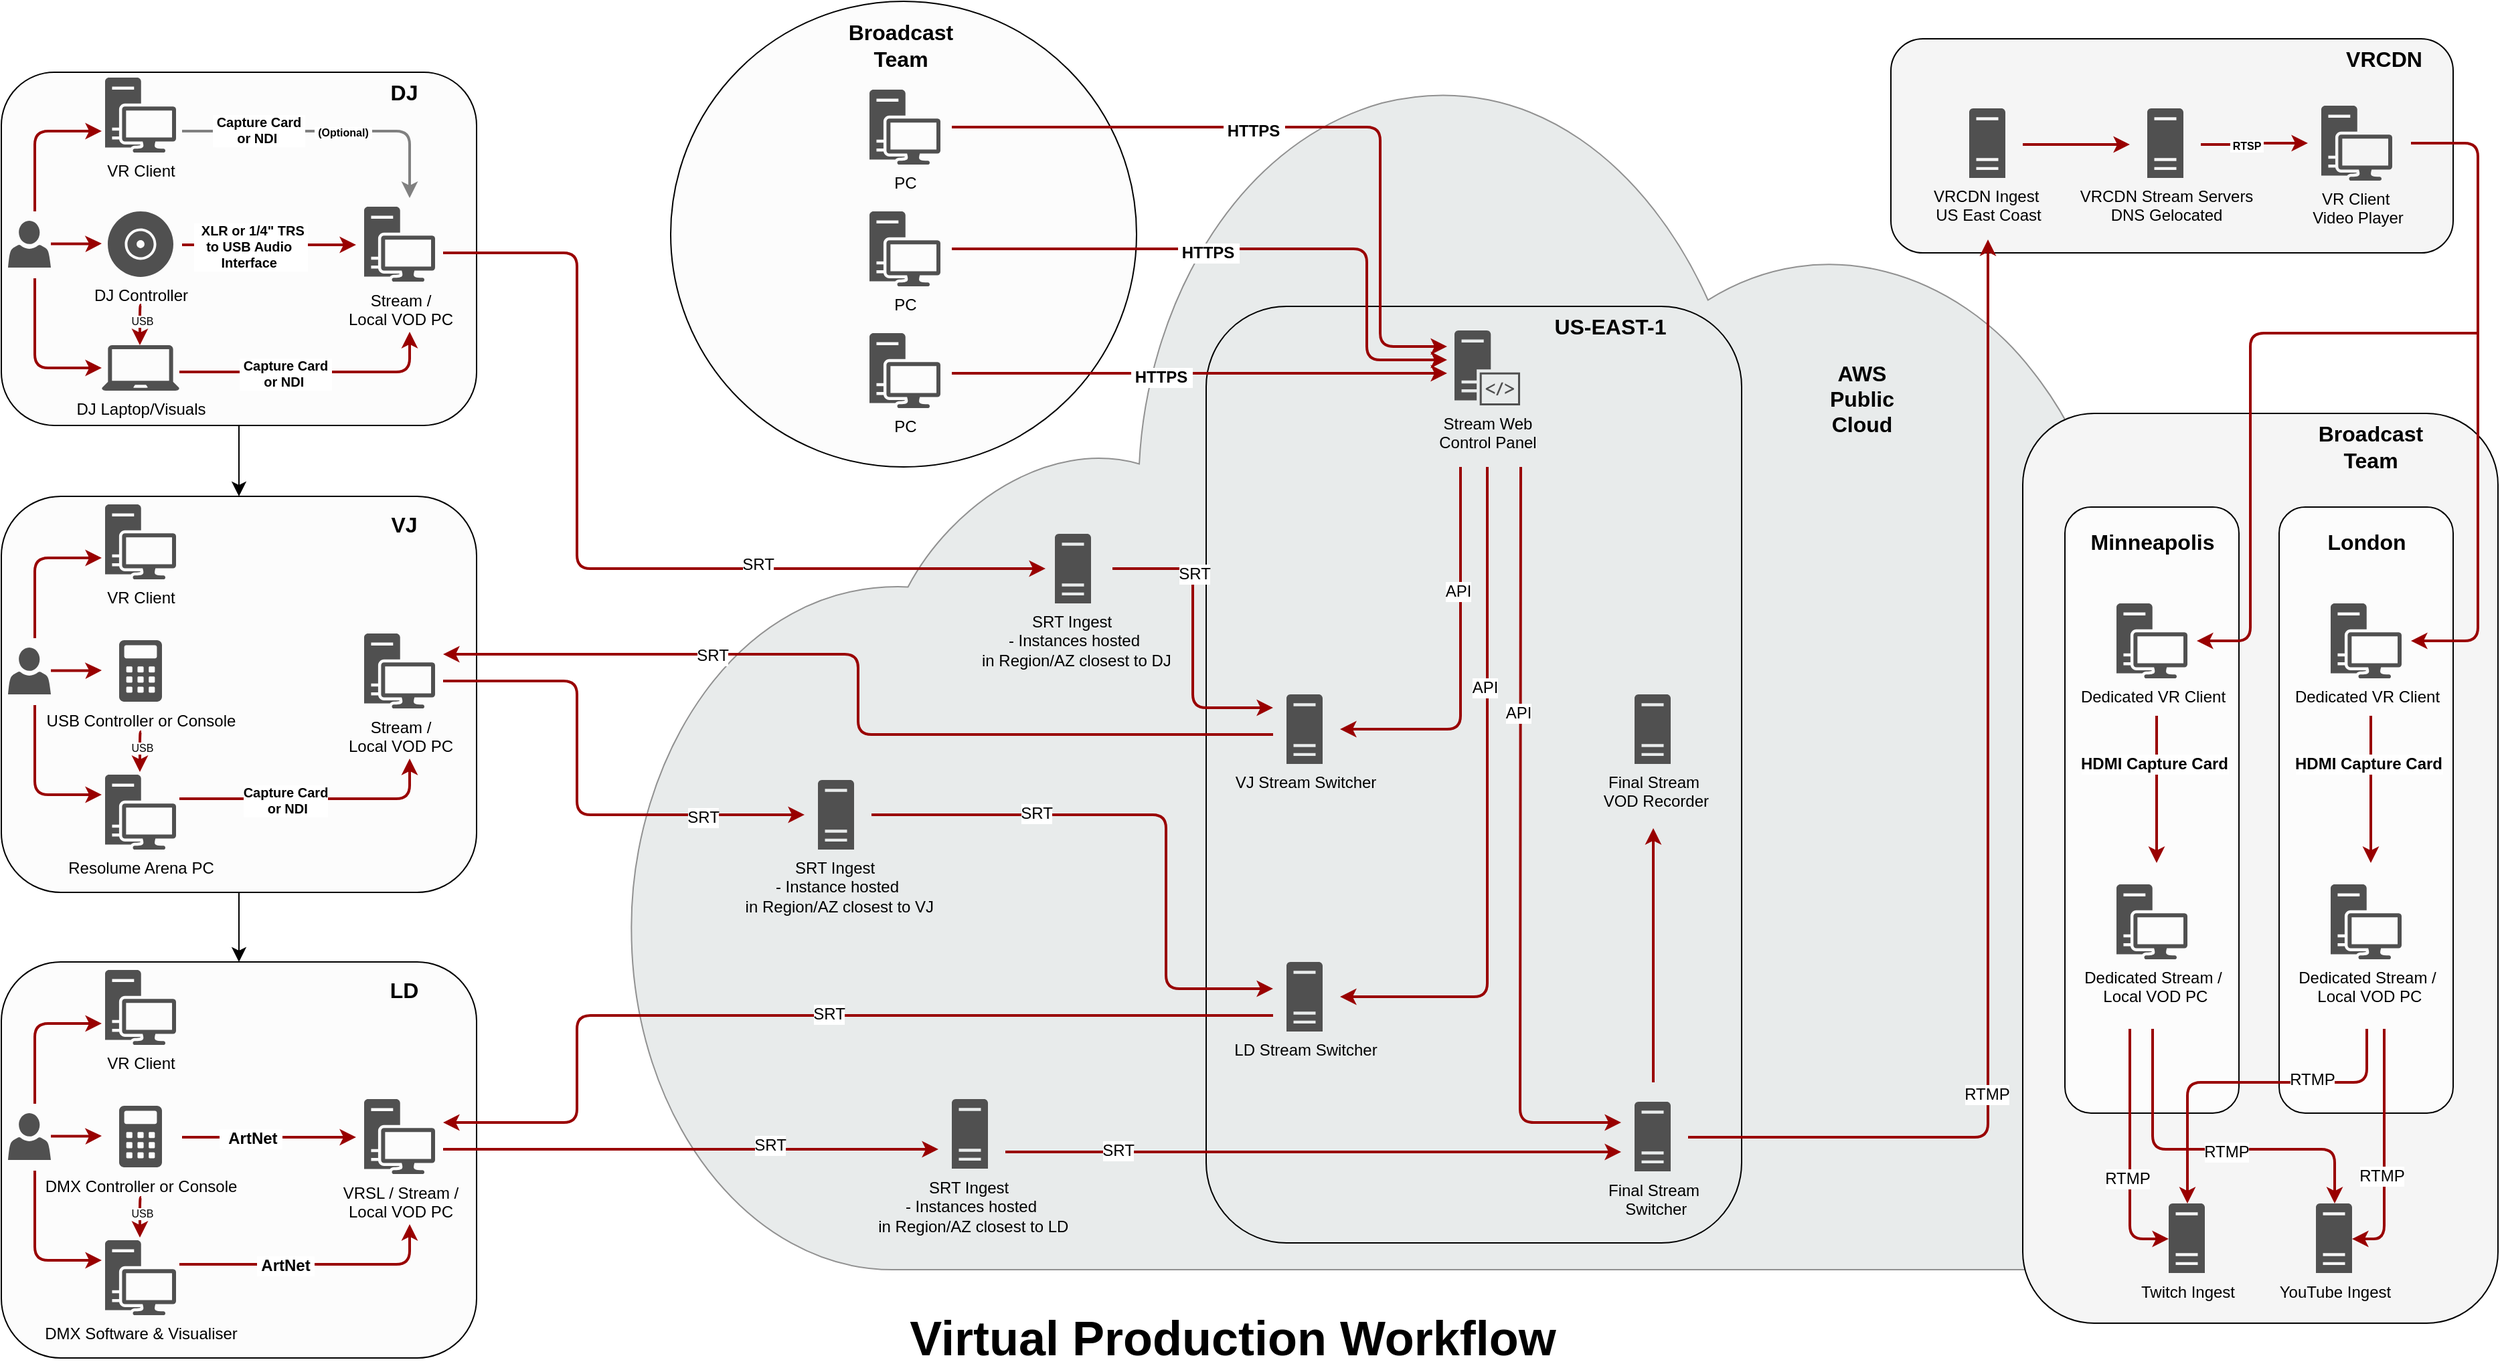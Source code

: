 <mxfile version="24.7.6">
  <diagram name="Page-1" id="c7558073-3199-34d8-9f00-42111426c3f3">
    <mxGraphModel dx="2074" dy="1204" grid="0" gridSize="10" guides="1" tooltips="1" connect="1" arrows="1" fold="1" page="1" pageScale="1" pageWidth="1920" pageHeight="1080" background="none" math="0" shadow="0">
      <root>
        <mxCell id="0" />
        <mxCell id="1" parent="0" />
        <mxCell id="5zzfdvalp0ISnl_wuwMz-211" value="" style="sketch=0;pointerEvents=1;shadow=0;dashed=0;html=1;strokeColor=#919191;fillColor=#E8EBEB;labelPosition=center;verticalLabelPosition=bottom;outlineConnect=0;verticalAlign=top;align=center;shape=mxgraph.office.clouds.private_cloud;fillStyle=solid;" vertex="1" parent="1">
          <mxGeometry x="510" y="70" width="1220" height="900" as="geometry" />
        </mxCell>
        <mxCell id="5zzfdvalp0ISnl_wuwMz-296" value="" style="rounded=1;whiteSpace=wrap;html=1;fillColor=#E8EBEB;fillStyle=solid;" vertex="1" parent="1">
          <mxGeometry x="940" y="250" width="400" height="700" as="geometry" />
        </mxCell>
        <mxCell id="5zzfdvalp0ISnl_wuwMz-261" value="" style="rounded=1;whiteSpace=wrap;html=1;fillStyle=solid;fillColor=#F5F5F5;" vertex="1" parent="1">
          <mxGeometry x="1550" y="330" width="355" height="680" as="geometry" />
        </mxCell>
        <mxCell id="5zzfdvalp0ISnl_wuwMz-281" value="" style="rounded=1;whiteSpace=wrap;html=1;fillStyle=solid;fillColor=#FCFCFC;" vertex="1" parent="1">
          <mxGeometry x="1741.5" y="400" width="130" height="453" as="geometry" />
        </mxCell>
        <mxCell id="5zzfdvalp0ISnl_wuwMz-280" value="" style="rounded=1;whiteSpace=wrap;html=1;fillStyle=solid;fillColor=#FCFCFC;" vertex="1" parent="1">
          <mxGeometry x="1581.5" y="400" width="130" height="453" as="geometry" />
        </mxCell>
        <mxCell id="5zzfdvalp0ISnl_wuwMz-253" value="" style="rounded=1;whiteSpace=wrap;html=1;fillStyle=solid;fillColor=#F5F5F5;" vertex="1" parent="1">
          <mxGeometry x="1451.5" y="50" width="420" height="160" as="geometry" />
        </mxCell>
        <mxCell id="5zzfdvalp0ISnl_wuwMz-143" value="" style="ellipse;whiteSpace=wrap;html=1;aspect=fixed;fillStyle=solid;fillColor=#FCFCFC;" vertex="1" parent="1">
          <mxGeometry x="540" y="22" width="348" height="348" as="geometry" />
        </mxCell>
        <mxCell id="5zzfdvalp0ISnl_wuwMz-251" value="" style="edgeStyle=none;curved=1;rounded=0;orthogonalLoop=1;jettySize=auto;html=1;fontSize=12;startSize=8;endSize=8;" edge="1" parent="1" source="5zzfdvalp0ISnl_wuwMz-177" target="5zzfdvalp0ISnl_wuwMz-195">
          <mxGeometry relative="1" as="geometry" />
        </mxCell>
        <mxCell id="5zzfdvalp0ISnl_wuwMz-177" value="" style="rounded=1;whiteSpace=wrap;html=1;fillColor=#FCFCFC;fillStyle=auto;" vertex="1" parent="1">
          <mxGeometry x="40" y="392" width="355" height="296" as="geometry" />
        </mxCell>
        <mxCell id="5zzfdvalp0ISnl_wuwMz-250" value="" style="edgeStyle=none;curved=1;rounded=0;orthogonalLoop=1;jettySize=auto;html=1;fontSize=12;startSize=8;endSize=8;" edge="1" parent="1" source="5zzfdvalp0ISnl_wuwMz-176" target="5zzfdvalp0ISnl_wuwMz-177">
          <mxGeometry relative="1" as="geometry" />
        </mxCell>
        <mxCell id="5zzfdvalp0ISnl_wuwMz-176" value="" style="rounded=1;whiteSpace=wrap;html=1;fillStyle=solid;fillColor=#FCFCFC;" vertex="1" parent="1">
          <mxGeometry x="40" y="75" width="355" height="264" as="geometry" />
        </mxCell>
        <mxCell id="65" value="" style="edgeStyle=elbowEdgeStyle;elbow=horizontal;strokeColor=#808080;strokeWidth=2" parent="1" edge="1">
          <mxGeometry width="100" height="100" relative="1" as="geometry">
            <mxPoint x="175" y="119" as="sourcePoint" />
            <mxPoint x="345" y="169" as="targetPoint" />
            <Array as="points">
              <mxPoint x="345" y="119" />
            </Array>
          </mxGeometry>
        </mxCell>
        <mxCell id="5zzfdvalp0ISnl_wuwMz-123" value="&lt;div&gt;&lt;b&gt;&amp;nbsp;Capture Card&amp;nbsp;&lt;/b&gt;&lt;/div&gt;&lt;div&gt;&lt;b&gt;or NDI&amp;nbsp; &lt;/b&gt;&lt;/div&gt;" style="edgeLabel;html=1;align=center;verticalAlign=middle;resizable=0;points=[];fontSize=10;" vertex="1" connectable="0" parent="65">
          <mxGeometry x="-0.487" y="1" relative="1" as="geometry">
            <mxPoint as="offset" />
          </mxGeometry>
        </mxCell>
        <mxCell id="5zzfdvalp0ISnl_wuwMz-138" value="&amp;nbsp;(Optional)&amp;nbsp; " style="edgeLabel;html=1;align=center;verticalAlign=middle;resizable=0;points=[];fontSize=8;fontStyle=1" vertex="1" connectable="0" parent="65">
          <mxGeometry x="0.09" y="-1" relative="1" as="geometry">
            <mxPoint as="offset" />
          </mxGeometry>
        </mxCell>
        <mxCell id="5zzfdvalp0ISnl_wuwMz-101" value="VR Client" style="sketch=0;pointerEvents=1;shadow=0;dashed=0;html=1;strokeColor=none;fillColor=#505050;labelPosition=center;verticalLabelPosition=bottom;verticalAlign=top;outlineConnect=0;align=center;shape=mxgraph.office.devices.workstation;" vertex="1" parent="1">
          <mxGeometry x="117.5" y="79" width="53" height="56" as="geometry" />
        </mxCell>
        <mxCell id="5zzfdvalp0ISnl_wuwMz-102" value="" style="sketch=0;pointerEvents=1;shadow=0;dashed=0;html=1;strokeColor=none;fillColor=#505050;labelPosition=center;verticalLabelPosition=bottom;verticalAlign=top;outlineConnect=0;align=center;shape=mxgraph.office.users.user;" vertex="1" parent="1">
          <mxGeometry x="45" y="186" width="32" height="35" as="geometry" />
        </mxCell>
        <mxCell id="5zzfdvalp0ISnl_wuwMz-110" value="&lt;div&gt;DJ Laptop/Visuals&lt;/div&gt;" style="sketch=0;pointerEvents=1;shadow=0;dashed=0;html=1;strokeColor=none;fillColor=#505050;labelPosition=center;verticalLabelPosition=bottom;verticalAlign=top;outlineConnect=0;align=center;shape=mxgraph.office.devices.laptop;" vertex="1" parent="1">
          <mxGeometry x="115" y="279" width="58" height="34" as="geometry" />
        </mxCell>
        <mxCell id="5zzfdvalp0ISnl_wuwMz-121" value="" style="edgeStyle=elbowEdgeStyle;elbow=horizontal;strokeColor=#990000;strokeWidth=2" edge="1" parent="1">
          <mxGeometry width="100" height="100" relative="1" as="geometry">
            <mxPoint x="173" y="299" as="sourcePoint" />
            <mxPoint x="345" y="269" as="targetPoint" />
            <Array as="points">
              <mxPoint x="345" y="289" />
            </Array>
          </mxGeometry>
        </mxCell>
        <mxCell id="5zzfdvalp0ISnl_wuwMz-122" value="&lt;div&gt;&lt;b&gt;&amp;nbsp;Capture Card&amp;nbsp;&lt;/b&gt;&lt;/div&gt;&lt;div&gt;&lt;b&gt;or NDI&amp;nbsp; &lt;/b&gt;&lt;/div&gt;" style="edgeLabel;html=1;align=center;verticalAlign=middle;resizable=0;points=[];fontSize=10;" vertex="1" connectable="0" parent="5zzfdvalp0ISnl_wuwMz-121">
          <mxGeometry x="-0.218" y="-1" relative="1" as="geometry">
            <mxPoint as="offset" />
          </mxGeometry>
        </mxCell>
        <mxCell id="5zzfdvalp0ISnl_wuwMz-124" value="" style="edgeStyle=elbowEdgeStyle;elbow=horizontal;strokeColor=#990000;strokeWidth=2" edge="1" parent="1">
          <mxGeometry width="100" height="100" relative="1" as="geometry">
            <mxPoint x="175" y="204" as="sourcePoint" />
            <mxPoint x="305" y="204" as="targetPoint" />
            <Array as="points">
              <mxPoint x="255" y="309" />
            </Array>
          </mxGeometry>
        </mxCell>
        <mxCell id="5zzfdvalp0ISnl_wuwMz-125" value="&lt;div&gt;&lt;b&gt;&amp;nbsp; XLR or 1/4&quot; TRS&amp;nbsp;&lt;/b&gt;&lt;/div&gt;&lt;div&gt;&lt;b&gt;to USB Audio&amp;nbsp;&lt;/b&gt;&lt;/div&gt;&lt;div&gt;&lt;b&gt;Interface&amp;nbsp; &lt;br&gt;&lt;/b&gt;&lt;/div&gt;" style="edgeLabel;html=1;align=center;verticalAlign=middle;resizable=0;points=[];fontSize=10;" vertex="1" connectable="0" parent="5zzfdvalp0ISnl_wuwMz-124">
          <mxGeometry x="-0.218" y="-1" relative="1" as="geometry">
            <mxPoint as="offset" />
          </mxGeometry>
        </mxCell>
        <mxCell id="5zzfdvalp0ISnl_wuwMz-126" value="" style="edgeStyle=elbowEdgeStyle;elbow=horizontal;strokeColor=#990000;strokeWidth=2" edge="1" parent="1">
          <mxGeometry width="100" height="100" relative="1" as="geometry">
            <mxPoint x="65" y="179" as="sourcePoint" />
            <mxPoint x="115" y="119" as="targetPoint" />
            <Array as="points">
              <mxPoint x="65" y="119" />
            </Array>
          </mxGeometry>
        </mxCell>
        <mxCell id="5zzfdvalp0ISnl_wuwMz-128" value="" style="edgeStyle=elbowEdgeStyle;elbow=horizontal;strokeColor=#990000;strokeWidth=2" edge="1" parent="1" target="5zzfdvalp0ISnl_wuwMz-110">
          <mxGeometry width="100" height="100" relative="1" as="geometry">
            <mxPoint x="65" y="229" as="sourcePoint" />
            <mxPoint x="130" y="291.5" as="targetPoint" />
            <Array as="points">
              <mxPoint x="65" y="296" />
            </Array>
          </mxGeometry>
        </mxCell>
        <mxCell id="5zzfdvalp0ISnl_wuwMz-129" value="" style="edgeStyle=elbowEdgeStyle;elbow=horizontal;strokeColor=#990000;strokeWidth=2" edge="1" parent="1">
          <mxGeometry width="100" height="100" relative="1" as="geometry">
            <mxPoint x="77" y="203.26" as="sourcePoint" />
            <mxPoint x="115" y="203" as="targetPoint" />
            <Array as="points">
              <mxPoint x="105" y="203.26" />
            </Array>
          </mxGeometry>
        </mxCell>
        <mxCell id="5zzfdvalp0ISnl_wuwMz-97" value="Stream / &lt;br&gt;Local VOD PC" style="sketch=0;pointerEvents=1;shadow=0;dashed=0;html=1;strokeColor=none;fillColor=#505050;labelPosition=center;verticalLabelPosition=bottom;verticalAlign=top;outlineConnect=0;align=center;shape=mxgraph.office.devices.workstation;" vertex="1" parent="1">
          <mxGeometry x="311" y="175.5" width="53" height="56" as="geometry" />
        </mxCell>
        <mxCell id="5zzfdvalp0ISnl_wuwMz-96" value="&lt;div&gt;DJ Controller&lt;/div&gt;" style="sketch=0;pointerEvents=1;shadow=0;dashed=0;html=1;strokeColor=none;fillColor=#505050;labelPosition=center;verticalLabelPosition=bottom;verticalAlign=top;outlineConnect=0;align=center;shape=mxgraph.office.devices.cd_dvd;" vertex="1" parent="1">
          <mxGeometry x="119.5" y="179" width="49" height="49" as="geometry" />
        </mxCell>
        <mxCell id="5zzfdvalp0ISnl_wuwMz-130" value="" style="edgeStyle=elbowEdgeStyle;elbow=horizontal;strokeColor=#990000;strokeWidth=2" edge="1" parent="1">
          <mxGeometry width="100" height="100" relative="1" as="geometry">
            <mxPoint x="370" y="210" as="sourcePoint" />
            <mxPoint x="820" y="446" as="targetPoint" />
            <Array as="points">
              <mxPoint x="470" y="310" />
            </Array>
          </mxGeometry>
        </mxCell>
        <mxCell id="5zzfdvalp0ISnl_wuwMz-305" value="SRT" style="edgeLabel;html=1;align=center;verticalAlign=middle;resizable=0;points=[];fontSize=12;" vertex="1" connectable="0" parent="5zzfdvalp0ISnl_wuwMz-130">
          <mxGeometry x="0.373" y="3" relative="1" as="geometry">
            <mxPoint as="offset" />
          </mxGeometry>
        </mxCell>
        <mxCell id="5zzfdvalp0ISnl_wuwMz-135" value="" style="edgeStyle=elbowEdgeStyle;elbow=horizontal;strokeColor=#990000;strokeWidth=2" edge="1" parent="1" target="5zzfdvalp0ISnl_wuwMz-110">
          <mxGeometry width="100" height="100" relative="1" as="geometry">
            <mxPoint x="144.5" y="249" as="sourcePoint" />
            <mxPoint x="144" y="269" as="targetPoint" />
            <Array as="points">
              <mxPoint x="143.5" y="249" />
            </Array>
          </mxGeometry>
        </mxCell>
        <mxCell id="5zzfdvalp0ISnl_wuwMz-136" value="USB" style="edgeLabel;html=1;align=center;verticalAlign=middle;resizable=0;points=[];fontSize=8;" vertex="1" connectable="0" parent="5zzfdvalp0ISnl_wuwMz-135">
          <mxGeometry x="-0.146" y="1" relative="1" as="geometry">
            <mxPoint as="offset" />
          </mxGeometry>
        </mxCell>
        <mxCell id="5zzfdvalp0ISnl_wuwMz-99" value="&lt;div&gt;Stream Web&lt;/div&gt;&lt;div&gt;Control Panel&lt;br&gt;&lt;/div&gt;" style="sketch=0;pointerEvents=1;shadow=0;dashed=0;html=1;strokeColor=none;fillColor=#505050;labelPosition=center;verticalLabelPosition=bottom;verticalAlign=top;outlineConnect=0;align=center;shape=mxgraph.office.servers.server_side_code;" vertex="1" parent="1">
          <mxGeometry x="1125.5" y="268" width="49" height="56" as="geometry" />
        </mxCell>
        <mxCell id="5zzfdvalp0ISnl_wuwMz-100" value="&lt;div&gt;SRT Ingest&amp;nbsp;&lt;/div&gt;&lt;div&gt;- Instances hosted&lt;/div&gt;&lt;div&gt;&amp;nbsp;in Region/AZ closest to DJ&lt;/div&gt;" style="sketch=0;pointerEvents=1;shadow=0;dashed=0;html=1;strokeColor=none;fillColor=#505050;labelPosition=center;verticalLabelPosition=bottom;verticalAlign=top;outlineConnect=0;align=center;shape=mxgraph.office.servers.server_generic;" vertex="1" parent="1">
          <mxGeometry x="827" y="420" width="27" height="52" as="geometry" />
        </mxCell>
        <mxCell id="5zzfdvalp0ISnl_wuwMz-146" value="&lt;div&gt;VJ Stream Switcher&lt;br&gt;&lt;/div&gt;" style="sketch=0;pointerEvents=1;shadow=0;dashed=0;html=1;strokeColor=none;fillColor=#505050;labelPosition=center;verticalLabelPosition=bottom;verticalAlign=top;outlineConnect=0;align=center;shape=mxgraph.office.servers.server_generic;" vertex="1" parent="1">
          <mxGeometry x="1000" y="540" width="27" height="52" as="geometry" />
        </mxCell>
        <mxCell id="5zzfdvalp0ISnl_wuwMz-147" value="" style="edgeStyle=elbowEdgeStyle;elbow=horizontal;strokeColor=#990000;strokeWidth=2" edge="1" parent="1">
          <mxGeometry width="100" height="100" relative="1" as="geometry">
            <mxPoint x="870" y="446" as="sourcePoint" />
            <mxPoint x="990" y="550" as="targetPoint" />
            <Array as="points">
              <mxPoint x="930" y="560" />
            </Array>
          </mxGeometry>
        </mxCell>
        <mxCell id="5zzfdvalp0ISnl_wuwMz-194" value="SRT" style="edgeLabel;html=1;align=center;verticalAlign=middle;resizable=0;points=[];fontSize=12;" vertex="1" connectable="0" parent="5zzfdvalp0ISnl_wuwMz-147">
          <mxGeometry x="-0.428" y="1" relative="1" as="geometry">
            <mxPoint as="offset" />
          </mxGeometry>
        </mxCell>
        <mxCell id="5zzfdvalp0ISnl_wuwMz-149" value="" style="edgeStyle=elbowEdgeStyle;elbow=horizontal;strokeColor=#990000;strokeWidth=2" edge="1" parent="1">
          <mxGeometry width="100" height="100" relative="1" as="geometry">
            <mxPoint x="1130" y="370" as="sourcePoint" />
            <mxPoint x="1040" y="566" as="targetPoint" />
            <Array as="points">
              <mxPoint x="1130" y="420" />
            </Array>
          </mxGeometry>
        </mxCell>
        <mxCell id="5zzfdvalp0ISnl_wuwMz-152" value="API" style="edgeLabel;html=1;align=center;verticalAlign=middle;resizable=0;points=[];fontSize=12;" vertex="1" connectable="0" parent="5zzfdvalp0ISnl_wuwMz-149">
          <mxGeometry x="-0.35" y="-2" relative="1" as="geometry">
            <mxPoint as="offset" />
          </mxGeometry>
        </mxCell>
        <mxCell id="5zzfdvalp0ISnl_wuwMz-157" value="VR Client" style="sketch=0;pointerEvents=1;shadow=0;dashed=0;html=1;strokeColor=none;fillColor=#505050;labelPosition=center;verticalLabelPosition=bottom;verticalAlign=top;outlineConnect=0;align=center;shape=mxgraph.office.devices.workstation;" vertex="1" parent="1">
          <mxGeometry x="117.5" y="398" width="53" height="56" as="geometry" />
        </mxCell>
        <mxCell id="5zzfdvalp0ISnl_wuwMz-158" value="" style="sketch=0;pointerEvents=1;shadow=0;dashed=0;html=1;strokeColor=none;fillColor=#505050;labelPosition=center;verticalLabelPosition=bottom;verticalAlign=top;outlineConnect=0;align=center;shape=mxgraph.office.users.user;" vertex="1" parent="1">
          <mxGeometry x="45" y="505" width="32" height="35" as="geometry" />
        </mxCell>
        <mxCell id="5zzfdvalp0ISnl_wuwMz-160" value="" style="edgeStyle=elbowEdgeStyle;elbow=horizontal;strokeColor=#990000;strokeWidth=2" edge="1" parent="1">
          <mxGeometry width="100" height="100" relative="1" as="geometry">
            <mxPoint x="173" y="618" as="sourcePoint" />
            <mxPoint x="345" y="588" as="targetPoint" />
            <Array as="points">
              <mxPoint x="345" y="608" />
            </Array>
          </mxGeometry>
        </mxCell>
        <mxCell id="5zzfdvalp0ISnl_wuwMz-161" value="&lt;div&gt;Capture Card&lt;/div&gt;&lt;div&gt;&amp;nbsp;or NDI&lt;/div&gt;" style="edgeLabel;html=1;align=center;verticalAlign=middle;resizable=0;points=[];fontSize=10;fontStyle=1" vertex="1" connectable="0" parent="5zzfdvalp0ISnl_wuwMz-160">
          <mxGeometry x="-0.218" y="-1" relative="1" as="geometry">
            <mxPoint as="offset" />
          </mxGeometry>
        </mxCell>
        <mxCell id="5zzfdvalp0ISnl_wuwMz-164" value="" style="edgeStyle=elbowEdgeStyle;elbow=horizontal;strokeColor=#990000;strokeWidth=2" edge="1" parent="1">
          <mxGeometry width="100" height="100" relative="1" as="geometry">
            <mxPoint x="65" y="498" as="sourcePoint" />
            <mxPoint x="115" y="438" as="targetPoint" />
            <Array as="points">
              <mxPoint x="65" y="438" />
            </Array>
          </mxGeometry>
        </mxCell>
        <mxCell id="5zzfdvalp0ISnl_wuwMz-165" value="" style="edgeStyle=elbowEdgeStyle;elbow=horizontal;strokeColor=#990000;strokeWidth=2" edge="1" parent="1">
          <mxGeometry width="100" height="100" relative="1" as="geometry">
            <mxPoint x="65" y="548" as="sourcePoint" />
            <mxPoint x="115" y="615" as="targetPoint" />
            <Array as="points">
              <mxPoint x="65" y="615" />
            </Array>
          </mxGeometry>
        </mxCell>
        <mxCell id="5zzfdvalp0ISnl_wuwMz-166" value="" style="edgeStyle=elbowEdgeStyle;elbow=horizontal;strokeColor=#990000;strokeWidth=2" edge="1" parent="1">
          <mxGeometry width="100" height="100" relative="1" as="geometry">
            <mxPoint x="77" y="522.26" as="sourcePoint" />
            <mxPoint x="115" y="522" as="targetPoint" />
            <Array as="points">
              <mxPoint x="105" y="522.26" />
            </Array>
          </mxGeometry>
        </mxCell>
        <mxCell id="5zzfdvalp0ISnl_wuwMz-167" value="Stream / &lt;br&gt;Local VOD PC" style="sketch=0;pointerEvents=1;shadow=0;dashed=0;html=1;strokeColor=none;fillColor=#505050;labelPosition=center;verticalLabelPosition=bottom;verticalAlign=top;outlineConnect=0;align=center;shape=mxgraph.office.devices.workstation;" vertex="1" parent="1">
          <mxGeometry x="311" y="494.5" width="53" height="56" as="geometry" />
        </mxCell>
        <mxCell id="5zzfdvalp0ISnl_wuwMz-170" value="" style="edgeStyle=elbowEdgeStyle;elbow=horizontal;strokeColor=#990000;strokeWidth=2" edge="1" parent="1">
          <mxGeometry width="100" height="100" relative="1" as="geometry">
            <mxPoint x="144.5" y="568" as="sourcePoint" />
            <mxPoint x="143.5" y="598" as="targetPoint" />
            <Array as="points">
              <mxPoint x="143.5" y="568" />
            </Array>
          </mxGeometry>
        </mxCell>
        <mxCell id="5zzfdvalp0ISnl_wuwMz-171" value="USB" style="edgeLabel;html=1;align=center;verticalAlign=middle;resizable=0;points=[];fontSize=8;" vertex="1" connectable="0" parent="5zzfdvalp0ISnl_wuwMz-170">
          <mxGeometry x="-0.146" y="1" relative="1" as="geometry">
            <mxPoint as="offset" />
          </mxGeometry>
        </mxCell>
        <mxCell id="5zzfdvalp0ISnl_wuwMz-172" value="USB Controller or Console" style="sketch=0;pointerEvents=1;shadow=0;dashed=0;html=1;strokeColor=none;fillColor=#505050;labelPosition=center;verticalLabelPosition=bottom;verticalAlign=top;outlineConnect=0;align=center;shape=mxgraph.office.concepts.calculator;" vertex="1" parent="1">
          <mxGeometry x="128" y="499.5" width="32" height="46" as="geometry" />
        </mxCell>
        <mxCell id="5zzfdvalp0ISnl_wuwMz-173" value="Resolume Arena PC" style="sketch=0;pointerEvents=1;shadow=0;dashed=0;html=1;strokeColor=none;fillColor=#505050;labelPosition=center;verticalLabelPosition=bottom;verticalAlign=top;outlineConnect=0;align=center;shape=mxgraph.office.devices.workstation;" vertex="1" parent="1">
          <mxGeometry x="117.5" y="600" width="53" height="56" as="geometry" />
        </mxCell>
        <mxCell id="5zzfdvalp0ISnl_wuwMz-178" value="DJ" style="text;strokeColor=none;fillColor=none;html=1;align=center;verticalAlign=middle;whiteSpace=wrap;rounded=0;fontSize=16;fontStyle=1" vertex="1" parent="1">
          <mxGeometry x="311" y="75" width="60" height="30" as="geometry" />
        </mxCell>
        <mxCell id="5zzfdvalp0ISnl_wuwMz-179" value="VJ" style="text;strokeColor=none;fillColor=none;html=1;align=center;verticalAlign=middle;whiteSpace=wrap;rounded=0;fontSize=16;fontStyle=1" vertex="1" parent="1">
          <mxGeometry x="311" y="398" width="60" height="30" as="geometry" />
        </mxCell>
        <mxCell id="5zzfdvalp0ISnl_wuwMz-181" value="" style="edgeStyle=elbowEdgeStyle;elbow=horizontal;strokeColor=#990000;strokeWidth=2" edge="1" parent="1">
          <mxGeometry width="100" height="100" relative="1" as="geometry">
            <mxPoint x="990" y="570" as="sourcePoint" />
            <mxPoint x="370" y="510" as="targetPoint" />
            <Array as="points" />
          </mxGeometry>
        </mxCell>
        <mxCell id="5zzfdvalp0ISnl_wuwMz-304" value="SRT" style="edgeLabel;html=1;align=center;verticalAlign=middle;resizable=0;points=[];fontSize=12;" vertex="1" connectable="0" parent="5zzfdvalp0ISnl_wuwMz-181">
          <mxGeometry x="0.409" y="1" relative="1" as="geometry">
            <mxPoint as="offset" />
          </mxGeometry>
        </mxCell>
        <mxCell id="5zzfdvalp0ISnl_wuwMz-184" value="" style="edgeStyle=elbowEdgeStyle;elbow=horizontal;strokeColor=#990000;strokeWidth=2" edge="1" parent="1">
          <mxGeometry width="100" height="100" relative="1" as="geometry">
            <mxPoint x="370" y="530" as="sourcePoint" />
            <mxPoint x="640" y="630" as="targetPoint" />
            <Array as="points">
              <mxPoint x="470" y="570" />
            </Array>
          </mxGeometry>
        </mxCell>
        <mxCell id="5zzfdvalp0ISnl_wuwMz-303" value="SRT" style="edgeLabel;html=1;align=center;verticalAlign=middle;resizable=0;points=[];fontSize=12;" vertex="1" connectable="0" parent="5zzfdvalp0ISnl_wuwMz-184">
          <mxGeometry x="0.589" y="-2" relative="1" as="geometry">
            <mxPoint as="offset" />
          </mxGeometry>
        </mxCell>
        <mxCell id="5zzfdvalp0ISnl_wuwMz-186" value="&lt;div&gt;VRCDN Ingest&amp;nbsp;&lt;/div&gt;&lt;div&gt;US East Coast&lt;/div&gt;" style="sketch=0;pointerEvents=1;shadow=0;dashed=0;html=1;strokeColor=none;fillColor=#505050;labelPosition=center;verticalLabelPosition=bottom;verticalAlign=top;outlineConnect=0;align=center;shape=mxgraph.office.servers.server_generic;" vertex="1" parent="1">
          <mxGeometry x="1510" y="102" width="27" height="52" as="geometry" />
        </mxCell>
        <mxCell id="5zzfdvalp0ISnl_wuwMz-188" value="&lt;div&gt;VRCDN Stream Servers&lt;/div&gt;&lt;div&gt;DNS Gelocated&lt;br&gt;&lt;/div&gt;" style="sketch=0;pointerEvents=1;shadow=0;dashed=0;html=1;strokeColor=none;fillColor=#505050;labelPosition=center;verticalLabelPosition=bottom;verticalAlign=top;outlineConnect=0;align=center;shape=mxgraph.office.servers.server_generic;" vertex="1" parent="1">
          <mxGeometry x="1643" y="102" width="27" height="52" as="geometry" />
        </mxCell>
        <mxCell id="5zzfdvalp0ISnl_wuwMz-189" value="&lt;div&gt;VR Client&amp;nbsp;&lt;/div&gt;&lt;div&gt;Video Player&lt;/div&gt;" style="sketch=0;pointerEvents=1;shadow=0;dashed=0;html=1;strokeColor=none;fillColor=#505050;labelPosition=center;verticalLabelPosition=bottom;verticalAlign=top;outlineConnect=0;align=center;shape=mxgraph.office.devices.workstation;" vertex="1" parent="1">
          <mxGeometry x="1773" y="100" width="53" height="56" as="geometry" />
        </mxCell>
        <mxCell id="5zzfdvalp0ISnl_wuwMz-190" value="" style="edgeStyle=elbowEdgeStyle;elbow=horizontal;strokeColor=#990000;strokeWidth=2" edge="1" parent="1">
          <mxGeometry width="100" height="100" relative="1" as="geometry">
            <mxPoint x="1550" y="129" as="sourcePoint" />
            <mxPoint x="1630" y="129" as="targetPoint" />
            <Array as="points">
              <mxPoint x="1593" y="129" />
            </Array>
          </mxGeometry>
        </mxCell>
        <mxCell id="5zzfdvalp0ISnl_wuwMz-191" value="" style="edgeStyle=elbowEdgeStyle;elbow=horizontal;strokeColor=#990000;strokeWidth=2" edge="1" parent="1">
          <mxGeometry width="100" height="100" relative="1" as="geometry">
            <mxPoint x="1683" y="129" as="sourcePoint" />
            <mxPoint x="1763" y="128" as="targetPoint" />
            <Array as="points">
              <mxPoint x="1723" y="129" />
            </Array>
          </mxGeometry>
        </mxCell>
        <mxCell id="5zzfdvalp0ISnl_wuwMz-192" value="&lt;b&gt;&amp;nbsp;RTSP&amp;nbsp; &lt;br&gt;&lt;/b&gt;" style="edgeLabel;html=1;align=center;verticalAlign=middle;resizable=0;points=[];fontSize=8;" vertex="1" connectable="0" parent="5zzfdvalp0ISnl_wuwMz-191">
          <mxGeometry x="-0.179" y="-1" relative="1" as="geometry">
            <mxPoint as="offset" />
          </mxGeometry>
        </mxCell>
        <mxCell id="5zzfdvalp0ISnl_wuwMz-195" value="" style="rounded=1;whiteSpace=wrap;html=1;fillStyle=solid;fillColor=#FCFCFC;" vertex="1" parent="1">
          <mxGeometry x="40" y="740" width="355" height="296" as="geometry" />
        </mxCell>
        <mxCell id="5zzfdvalp0ISnl_wuwMz-196" value="VR Client" style="sketch=0;pointerEvents=1;shadow=0;dashed=0;html=1;strokeColor=none;fillColor=#505050;labelPosition=center;verticalLabelPosition=bottom;verticalAlign=top;outlineConnect=0;align=center;shape=mxgraph.office.devices.workstation;" vertex="1" parent="1">
          <mxGeometry x="117.5" y="746" width="53" height="56" as="geometry" />
        </mxCell>
        <mxCell id="5zzfdvalp0ISnl_wuwMz-197" value="" style="sketch=0;pointerEvents=1;shadow=0;dashed=0;html=1;strokeColor=none;fillColor=#505050;labelPosition=center;verticalLabelPosition=bottom;verticalAlign=top;outlineConnect=0;align=center;shape=mxgraph.office.users.user;" vertex="1" parent="1">
          <mxGeometry x="45" y="853" width="32" height="35" as="geometry" />
        </mxCell>
        <mxCell id="5zzfdvalp0ISnl_wuwMz-198" value="" style="edgeStyle=elbowEdgeStyle;elbow=horizontal;strokeColor=#990000;strokeWidth=2" edge="1" parent="1">
          <mxGeometry width="100" height="100" relative="1" as="geometry">
            <mxPoint x="173" y="966" as="sourcePoint" />
            <mxPoint x="345" y="936" as="targetPoint" />
            <Array as="points">
              <mxPoint x="345" y="956" />
            </Array>
          </mxGeometry>
        </mxCell>
        <mxCell id="5zzfdvalp0ISnl_wuwMz-199" value="&lt;div&gt;&lt;b&gt;&amp;nbsp;ArtNet&amp;nbsp; &lt;/b&gt;&lt;/div&gt;" style="edgeLabel;html=1;align=center;verticalAlign=middle;resizable=0;points=[];fontSize=12;" vertex="1" connectable="0" parent="5zzfdvalp0ISnl_wuwMz-198">
          <mxGeometry x="-0.218" y="-1" relative="1" as="geometry">
            <mxPoint as="offset" />
          </mxGeometry>
        </mxCell>
        <mxCell id="5zzfdvalp0ISnl_wuwMz-200" value="" style="edgeStyle=elbowEdgeStyle;elbow=horizontal;strokeColor=#990000;strokeWidth=2" edge="1" parent="1">
          <mxGeometry width="100" height="100" relative="1" as="geometry">
            <mxPoint x="175" y="871" as="sourcePoint" />
            <mxPoint x="305" y="871" as="targetPoint" />
            <Array as="points">
              <mxPoint x="255" y="976" />
            </Array>
          </mxGeometry>
        </mxCell>
        <mxCell id="5zzfdvalp0ISnl_wuwMz-201" value="&lt;div&gt;&lt;b&gt;&amp;nbsp; ArtNet&amp;nbsp; &lt;br&gt;&lt;/b&gt;&lt;/div&gt;" style="edgeLabel;html=1;align=center;verticalAlign=middle;resizable=0;points=[];fontSize=12;" vertex="1" connectable="0" parent="5zzfdvalp0ISnl_wuwMz-200">
          <mxGeometry x="-0.218" y="-1" relative="1" as="geometry">
            <mxPoint as="offset" />
          </mxGeometry>
        </mxCell>
        <mxCell id="5zzfdvalp0ISnl_wuwMz-202" value="" style="edgeStyle=elbowEdgeStyle;elbow=horizontal;strokeColor=#990000;strokeWidth=2" edge="1" parent="1">
          <mxGeometry width="100" height="100" relative="1" as="geometry">
            <mxPoint x="65" y="846" as="sourcePoint" />
            <mxPoint x="115" y="786" as="targetPoint" />
            <Array as="points">
              <mxPoint x="65" y="786" />
            </Array>
          </mxGeometry>
        </mxCell>
        <mxCell id="5zzfdvalp0ISnl_wuwMz-203" value="" style="edgeStyle=elbowEdgeStyle;elbow=horizontal;strokeColor=#990000;strokeWidth=2" edge="1" parent="1">
          <mxGeometry width="100" height="100" relative="1" as="geometry">
            <mxPoint x="65" y="896" as="sourcePoint" />
            <mxPoint x="115" y="963" as="targetPoint" />
            <Array as="points">
              <mxPoint x="65" y="963" />
            </Array>
          </mxGeometry>
        </mxCell>
        <mxCell id="5zzfdvalp0ISnl_wuwMz-204" value="" style="edgeStyle=elbowEdgeStyle;elbow=horizontal;strokeColor=#990000;strokeWidth=2" edge="1" parent="1">
          <mxGeometry width="100" height="100" relative="1" as="geometry">
            <mxPoint x="77" y="870.26" as="sourcePoint" />
            <mxPoint x="115" y="870" as="targetPoint" />
            <Array as="points">
              <mxPoint x="105" y="870.26" />
            </Array>
          </mxGeometry>
        </mxCell>
        <mxCell id="5zzfdvalp0ISnl_wuwMz-205" value="VRSL / Stream / &lt;br&gt;Local VOD PC" style="sketch=0;pointerEvents=1;shadow=0;dashed=0;html=1;strokeColor=none;fillColor=#505050;labelPosition=center;verticalLabelPosition=bottom;verticalAlign=top;outlineConnect=0;align=center;shape=mxgraph.office.devices.workstation;" vertex="1" parent="1">
          <mxGeometry x="311" y="842.5" width="53" height="56" as="geometry" />
        </mxCell>
        <mxCell id="5zzfdvalp0ISnl_wuwMz-206" value="" style="edgeStyle=elbowEdgeStyle;elbow=horizontal;strokeColor=#990000;strokeWidth=2" edge="1" parent="1">
          <mxGeometry width="100" height="100" relative="1" as="geometry">
            <mxPoint x="144.5" y="916" as="sourcePoint" />
            <mxPoint x="143.5" y="946" as="targetPoint" />
            <Array as="points">
              <mxPoint x="143.5" y="916" />
            </Array>
          </mxGeometry>
        </mxCell>
        <mxCell id="5zzfdvalp0ISnl_wuwMz-207" value="USB" style="edgeLabel;html=1;align=center;verticalAlign=middle;resizable=0;points=[];fontSize=8;" vertex="1" connectable="0" parent="5zzfdvalp0ISnl_wuwMz-206">
          <mxGeometry x="-0.146" y="1" relative="1" as="geometry">
            <mxPoint as="offset" />
          </mxGeometry>
        </mxCell>
        <mxCell id="5zzfdvalp0ISnl_wuwMz-208" value="DMX Controller or Console" style="sketch=0;pointerEvents=1;shadow=0;dashed=0;html=1;strokeColor=none;fillColor=#505050;labelPosition=center;verticalLabelPosition=bottom;verticalAlign=top;outlineConnect=0;align=center;shape=mxgraph.office.concepts.calculator;" vertex="1" parent="1">
          <mxGeometry x="128" y="847.5" width="32" height="46" as="geometry" />
        </mxCell>
        <mxCell id="5zzfdvalp0ISnl_wuwMz-209" value="DMX Software &amp;amp; Visualiser" style="sketch=0;pointerEvents=1;shadow=0;dashed=0;html=1;strokeColor=none;fillColor=#505050;labelPosition=center;verticalLabelPosition=bottom;verticalAlign=top;outlineConnect=0;align=center;shape=mxgraph.office.devices.workstation;" vertex="1" parent="1">
          <mxGeometry x="117.5" y="948" width="53" height="56" as="geometry" />
        </mxCell>
        <mxCell id="5zzfdvalp0ISnl_wuwMz-210" value="LD" style="text;strokeColor=none;fillColor=none;html=1;align=center;verticalAlign=middle;whiteSpace=wrap;rounded=0;fontSize=16;fontStyle=1" vertex="1" parent="1">
          <mxGeometry x="311" y="746" width="60" height="30" as="geometry" />
        </mxCell>
        <mxCell id="5zzfdvalp0ISnl_wuwMz-212" value="&lt;div&gt;SRT Ingest&amp;nbsp;&lt;/div&gt;&lt;div&gt;- Instance hosted&lt;/div&gt;&lt;div&gt;&amp;nbsp;in Region/AZ closest to VJ&lt;/div&gt;" style="sketch=0;pointerEvents=1;shadow=0;dashed=0;html=1;strokeColor=none;fillColor=#505050;labelPosition=center;verticalLabelPosition=bottom;verticalAlign=top;outlineConnect=0;align=center;shape=mxgraph.office.servers.server_generic;" vertex="1" parent="1">
          <mxGeometry x="650" y="604" width="27" height="52" as="geometry" />
        </mxCell>
        <mxCell id="5zzfdvalp0ISnl_wuwMz-213" value="&lt;div&gt;SRT Ingest&amp;nbsp;&lt;/div&gt;&lt;div&gt;- Instances hosted&lt;/div&gt;&lt;div&gt;&amp;nbsp;in Region/AZ closest to LD&lt;/div&gt;" style="sketch=0;pointerEvents=1;shadow=0;dashed=0;html=1;strokeColor=none;fillColor=#505050;labelPosition=center;verticalLabelPosition=bottom;verticalAlign=top;outlineConnect=0;align=center;shape=mxgraph.office.servers.server_generic;" vertex="1" parent="1">
          <mxGeometry x="750" y="842.5" width="27" height="52" as="geometry" />
        </mxCell>
        <mxCell id="5zzfdvalp0ISnl_wuwMz-220" value="" style="edgeStyle=elbowEdgeStyle;elbow=horizontal;strokeColor=#990000;strokeWidth=2" edge="1" parent="1">
          <mxGeometry width="100" height="100" relative="1" as="geometry">
            <mxPoint x="990" y="780" as="sourcePoint" />
            <mxPoint x="370" y="860" as="targetPoint" />
            <Array as="points">
              <mxPoint x="470" y="820" />
            </Array>
          </mxGeometry>
        </mxCell>
        <mxCell id="5zzfdvalp0ISnl_wuwMz-301" value="SRT" style="edgeLabel;html=1;align=center;verticalAlign=middle;resizable=0;points=[];fontSize=12;" vertex="1" connectable="0" parent="5zzfdvalp0ISnl_wuwMz-220">
          <mxGeometry x="-0.051" y="-1" relative="1" as="geometry">
            <mxPoint as="offset" />
          </mxGeometry>
        </mxCell>
        <mxCell id="5zzfdvalp0ISnl_wuwMz-221" value="" style="edgeStyle=elbowEdgeStyle;elbow=horizontal;strokeColor=#990000;strokeWidth=2" edge="1" parent="1">
          <mxGeometry width="100" height="100" relative="1" as="geometry">
            <mxPoint x="370" y="880" as="sourcePoint" />
            <mxPoint x="740" y="880" as="targetPoint" />
            <Array as="points">
              <mxPoint x="510" y="880" />
            </Array>
          </mxGeometry>
        </mxCell>
        <mxCell id="5zzfdvalp0ISnl_wuwMz-302" value="SRT" style="edgeLabel;html=1;align=center;verticalAlign=middle;resizable=0;points=[];fontSize=12;" vertex="1" connectable="0" parent="5zzfdvalp0ISnl_wuwMz-221">
          <mxGeometry x="0.319" y="3" relative="1" as="geometry">
            <mxPoint as="offset" />
          </mxGeometry>
        </mxCell>
        <mxCell id="5zzfdvalp0ISnl_wuwMz-224" value="" style="edgeStyle=elbowEdgeStyle;elbow=horizontal;strokeColor=#990000;strokeWidth=2" edge="1" parent="1">
          <mxGeometry width="100" height="100" relative="1" as="geometry">
            <mxPoint x="690" y="630" as="sourcePoint" />
            <mxPoint x="990" y="760" as="targetPoint" />
            <Array as="points">
              <mxPoint x="910" y="630" />
            </Array>
          </mxGeometry>
        </mxCell>
        <mxCell id="5zzfdvalp0ISnl_wuwMz-225" value="SRT" style="edgeLabel;html=1;align=center;verticalAlign=middle;resizable=0;points=[];fontSize=12;" vertex="1" connectable="0" parent="5zzfdvalp0ISnl_wuwMz-224">
          <mxGeometry x="-0.428" y="1" relative="1" as="geometry">
            <mxPoint as="offset" />
          </mxGeometry>
        </mxCell>
        <mxCell id="5zzfdvalp0ISnl_wuwMz-228" value="PC" style="sketch=0;pointerEvents=1;shadow=0;dashed=0;html=1;strokeColor=none;fillColor=#505050;labelPosition=center;verticalLabelPosition=bottom;verticalAlign=top;outlineConnect=0;align=center;shape=mxgraph.office.devices.workstation;" vertex="1" parent="1">
          <mxGeometry x="688.5" y="179" width="53" height="56" as="geometry" />
        </mxCell>
        <mxCell id="5zzfdvalp0ISnl_wuwMz-229" value="Broadcast Team" style="text;strokeColor=none;fillColor=none;html=1;align=center;verticalAlign=middle;whiteSpace=wrap;rounded=0;fontSize=16;fontStyle=1" vertex="1" parent="1">
          <mxGeometry x="681.5" y="40" width="60" height="30" as="geometry" />
        </mxCell>
        <mxCell id="5zzfdvalp0ISnl_wuwMz-230" value="" style="edgeStyle=elbowEdgeStyle;elbow=horizontal;strokeColor=#990000;strokeWidth=2" edge="1" parent="1">
          <mxGeometry width="100" height="100" relative="1" as="geometry">
            <mxPoint x="750" y="207" as="sourcePoint" />
            <mxPoint x="1120" y="290" as="targetPoint" />
            <Array as="points">
              <mxPoint x="1060" y="260" />
            </Array>
          </mxGeometry>
        </mxCell>
        <mxCell id="5zzfdvalp0ISnl_wuwMz-232" value="&lt;b&gt;&amp;nbsp;HTTPS&amp;nbsp; &lt;br&gt;&lt;/b&gt;" style="edgeLabel;html=1;align=center;verticalAlign=middle;resizable=0;points=[];fontSize=12;" vertex="1" connectable="0" parent="5zzfdvalp0ISnl_wuwMz-230">
          <mxGeometry x="-0.158" y="-3" relative="1" as="geometry">
            <mxPoint as="offset" />
          </mxGeometry>
        </mxCell>
        <mxCell id="5zzfdvalp0ISnl_wuwMz-233" value="PC" style="sketch=0;pointerEvents=1;shadow=0;dashed=0;html=1;strokeColor=none;fillColor=#505050;labelPosition=center;verticalLabelPosition=bottom;verticalAlign=top;outlineConnect=0;align=center;shape=mxgraph.office.devices.workstation;" vertex="1" parent="1">
          <mxGeometry x="688.5" y="88" width="53" height="56" as="geometry" />
        </mxCell>
        <mxCell id="5zzfdvalp0ISnl_wuwMz-234" value="PC" style="sketch=0;pointerEvents=1;shadow=0;dashed=0;html=1;strokeColor=none;fillColor=#505050;labelPosition=center;verticalLabelPosition=bottom;verticalAlign=top;outlineConnect=0;align=center;shape=mxgraph.office.devices.workstation;" vertex="1" parent="1">
          <mxGeometry x="688.5" y="270" width="53" height="56" as="geometry" />
        </mxCell>
        <mxCell id="5zzfdvalp0ISnl_wuwMz-235" value="" style="edgeStyle=elbowEdgeStyle;elbow=horizontal;strokeColor=#990000;strokeWidth=2" edge="1" parent="1">
          <mxGeometry width="100" height="100" relative="1" as="geometry">
            <mxPoint x="750" y="116" as="sourcePoint" />
            <mxPoint x="1120" y="280" as="targetPoint" />
            <Array as="points">
              <mxPoint x="1070" y="200" />
            </Array>
          </mxGeometry>
        </mxCell>
        <mxCell id="5zzfdvalp0ISnl_wuwMz-237" value="&lt;b&gt;&amp;nbsp;HTTPS&amp;nbsp; &lt;br&gt;&lt;/b&gt;" style="edgeLabel;html=1;align=center;verticalAlign=middle;resizable=0;points=[];fontSize=12;" vertex="1" connectable="0" parent="5zzfdvalp0ISnl_wuwMz-235">
          <mxGeometry x="-0.158" y="-3" relative="1" as="geometry">
            <mxPoint as="offset" />
          </mxGeometry>
        </mxCell>
        <mxCell id="5zzfdvalp0ISnl_wuwMz-238" value="" style="edgeStyle=elbowEdgeStyle;elbow=horizontal;strokeColor=#990000;strokeWidth=2" edge="1" parent="1">
          <mxGeometry width="100" height="100" relative="1" as="geometry">
            <mxPoint x="750" y="300" as="sourcePoint" />
            <mxPoint x="1120" y="300" as="targetPoint" />
            <Array as="points">
              <mxPoint x="1010" y="298" />
            </Array>
          </mxGeometry>
        </mxCell>
        <mxCell id="5zzfdvalp0ISnl_wuwMz-239" value="&lt;b&gt;&amp;nbsp;HTTPS&amp;nbsp; &lt;br&gt;&lt;/b&gt;" style="edgeLabel;html=1;align=center;verticalAlign=middle;resizable=0;points=[];fontSize=12;" vertex="1" connectable="0" parent="5zzfdvalp0ISnl_wuwMz-238">
          <mxGeometry x="-0.158" y="-3" relative="1" as="geometry">
            <mxPoint as="offset" />
          </mxGeometry>
        </mxCell>
        <mxCell id="5zzfdvalp0ISnl_wuwMz-240" value="&lt;div&gt;LD Stream Switcher&lt;br&gt;&lt;/div&gt;" style="sketch=0;pointerEvents=1;shadow=0;dashed=0;html=1;strokeColor=none;fillColor=#505050;labelPosition=center;verticalLabelPosition=bottom;verticalAlign=top;outlineConnect=0;align=center;shape=mxgraph.office.servers.server_generic;" vertex="1" parent="1">
          <mxGeometry x="1000" y="740" width="27" height="52" as="geometry" />
        </mxCell>
        <mxCell id="5zzfdvalp0ISnl_wuwMz-241" value="&lt;div&gt;Final Stream&lt;/div&gt;&lt;div&gt;&amp;nbsp;Switcher&lt;br&gt;&lt;/div&gt;" style="sketch=0;pointerEvents=1;shadow=0;dashed=0;html=1;strokeColor=none;fillColor=#505050;labelPosition=center;verticalLabelPosition=bottom;verticalAlign=top;outlineConnect=0;align=center;shape=mxgraph.office.servers.server_generic;" vertex="1" parent="1">
          <mxGeometry x="1260" y="844.5" width="27" height="52" as="geometry" />
        </mxCell>
        <mxCell id="5zzfdvalp0ISnl_wuwMz-242" value="" style="edgeStyle=elbowEdgeStyle;elbow=horizontal;strokeColor=#990000;strokeWidth=2" edge="1" parent="1">
          <mxGeometry width="100" height="100" relative="1" as="geometry">
            <mxPoint x="790" y="882" as="sourcePoint" />
            <mxPoint x="1250" y="882" as="targetPoint" />
            <Array as="points">
              <mxPoint x="960" y="882" />
            </Array>
          </mxGeometry>
        </mxCell>
        <mxCell id="5zzfdvalp0ISnl_wuwMz-300" value="SRT" style="edgeLabel;html=1;align=center;verticalAlign=middle;resizable=0;points=[];fontSize=12;" vertex="1" connectable="0" parent="5zzfdvalp0ISnl_wuwMz-242">
          <mxGeometry x="-0.635" y="1" relative="1" as="geometry">
            <mxPoint as="offset" />
          </mxGeometry>
        </mxCell>
        <mxCell id="5zzfdvalp0ISnl_wuwMz-244" value="" style="edgeStyle=elbowEdgeStyle;elbow=horizontal;strokeColor=#990000;strokeWidth=2" edge="1" parent="1">
          <mxGeometry width="100" height="100" relative="1" as="geometry">
            <mxPoint x="1150" y="370" as="sourcePoint" />
            <mxPoint x="1040" y="766" as="targetPoint" />
            <Array as="points">
              <mxPoint x="1150" y="422" />
            </Array>
          </mxGeometry>
        </mxCell>
        <mxCell id="5zzfdvalp0ISnl_wuwMz-245" value="API" style="edgeLabel;html=1;align=center;verticalAlign=middle;resizable=0;points=[];fontSize=12;" vertex="1" connectable="0" parent="5zzfdvalp0ISnl_wuwMz-244">
          <mxGeometry x="-0.35" y="-2" relative="1" as="geometry">
            <mxPoint as="offset" />
          </mxGeometry>
        </mxCell>
        <mxCell id="5zzfdvalp0ISnl_wuwMz-246" value="" style="edgeStyle=elbowEdgeStyle;elbow=horizontal;strokeColor=#990000;strokeWidth=2" edge="1" parent="1">
          <mxGeometry width="100" height="100" relative="1" as="geometry">
            <mxPoint x="1175" y="370" as="sourcePoint" />
            <mxPoint x="1250" y="860" as="targetPoint" />
            <Array as="points">
              <mxPoint x="1174.5" y="422" />
            </Array>
          </mxGeometry>
        </mxCell>
        <mxCell id="5zzfdvalp0ISnl_wuwMz-247" value="API" style="edgeLabel;html=1;align=center;verticalAlign=middle;resizable=0;points=[];fontSize=12;" vertex="1" connectable="0" parent="5zzfdvalp0ISnl_wuwMz-246">
          <mxGeometry x="-0.35" y="-2" relative="1" as="geometry">
            <mxPoint as="offset" />
          </mxGeometry>
        </mxCell>
        <mxCell id="5zzfdvalp0ISnl_wuwMz-252" value="AWS Public Cloud" style="text;strokeColor=none;fillColor=none;html=1;align=center;verticalAlign=middle;whiteSpace=wrap;rounded=0;fontSize=16;fontStyle=1" vertex="1" parent="1">
          <mxGeometry x="1400" y="304" width="60" height="30" as="geometry" />
        </mxCell>
        <mxCell id="5zzfdvalp0ISnl_wuwMz-254" value="VRCDN" style="text;strokeColor=none;fillColor=none;html=1;align=center;verticalAlign=middle;whiteSpace=wrap;rounded=0;fontSize=16;fontStyle=1" vertex="1" parent="1">
          <mxGeometry x="1790" y="50" width="60" height="30" as="geometry" />
        </mxCell>
        <mxCell id="5zzfdvalp0ISnl_wuwMz-256" value="" style="edgeStyle=elbowEdgeStyle;elbow=horizontal;strokeColor=#990000;strokeWidth=2" edge="1" parent="1">
          <mxGeometry width="100" height="100" relative="1" as="geometry">
            <mxPoint x="1300" y="871" as="sourcePoint" />
            <mxPoint x="1524" y="200" as="targetPoint" />
            <Array as="points">
              <mxPoint x="1524" y="510" />
            </Array>
          </mxGeometry>
        </mxCell>
        <mxCell id="5zzfdvalp0ISnl_wuwMz-257" value="RTMP" style="edgeLabel;html=1;align=center;verticalAlign=middle;resizable=0;points=[];fontSize=12;" vertex="1" connectable="0" parent="5zzfdvalp0ISnl_wuwMz-256">
          <mxGeometry x="-0.428" y="1" relative="1" as="geometry">
            <mxPoint as="offset" />
          </mxGeometry>
        </mxCell>
        <mxCell id="5zzfdvalp0ISnl_wuwMz-259" value="&lt;div&gt;Final Stream&lt;/div&gt;&lt;div&gt;&amp;nbsp;VOD Recorder &lt;br&gt;&lt;/div&gt;" style="sketch=0;pointerEvents=1;shadow=0;dashed=0;html=1;strokeColor=none;fillColor=#505050;labelPosition=center;verticalLabelPosition=bottom;verticalAlign=top;outlineConnect=0;align=center;shape=mxgraph.office.servers.server_generic;" vertex="1" parent="1">
          <mxGeometry x="1260" y="540" width="27" height="52" as="geometry" />
        </mxCell>
        <mxCell id="5zzfdvalp0ISnl_wuwMz-260" value="" style="edgeStyle=elbowEdgeStyle;elbow=horizontal;strokeColor=#990000;strokeWidth=2" edge="1" parent="1">
          <mxGeometry width="100" height="100" relative="1" as="geometry">
            <mxPoint x="1274" y="830" as="sourcePoint" />
            <mxPoint x="1274" y="640" as="targetPoint" />
            <Array as="points">
              <mxPoint x="1274" y="760" />
            </Array>
          </mxGeometry>
        </mxCell>
        <mxCell id="5zzfdvalp0ISnl_wuwMz-262" value="Broadcast Team" style="text;strokeColor=none;fillColor=none;html=1;align=center;verticalAlign=middle;whiteSpace=wrap;rounded=0;fontSize=16;fontStyle=1" vertex="1" parent="1">
          <mxGeometry x="1780" y="340" width="60" height="30" as="geometry" />
        </mxCell>
        <mxCell id="5zzfdvalp0ISnl_wuwMz-263" value="Dedicated VR Client" style="sketch=0;pointerEvents=1;shadow=0;dashed=0;html=1;strokeColor=none;fillColor=#505050;labelPosition=center;verticalLabelPosition=bottom;verticalAlign=top;outlineConnect=0;align=center;shape=mxgraph.office.devices.workstation;" vertex="1" parent="1">
          <mxGeometry x="1620" y="472" width="53" height="56" as="geometry" />
        </mxCell>
        <mxCell id="5zzfdvalp0ISnl_wuwMz-264" value="&lt;div&gt;Dedicated Stream /&lt;/div&gt;&lt;div&gt;&amp;nbsp;Local VOD PC&lt;/div&gt;" style="sketch=0;pointerEvents=1;shadow=0;dashed=0;html=1;strokeColor=none;fillColor=#505050;labelPosition=center;verticalLabelPosition=bottom;verticalAlign=top;outlineConnect=0;align=center;shape=mxgraph.office.devices.workstation;" vertex="1" parent="1">
          <mxGeometry x="1620" y="682" width="53" height="56" as="geometry" />
        </mxCell>
        <mxCell id="5zzfdvalp0ISnl_wuwMz-265" value="" style="edgeStyle=elbowEdgeStyle;elbow=horizontal;strokeColor=#990000;strokeWidth=2" edge="1" parent="1">
          <mxGeometry width="100" height="100" relative="1" as="geometry">
            <mxPoint x="1650" y="556" as="sourcePoint" />
            <mxPoint x="1650" y="666" as="targetPoint" />
            <Array as="points">
              <mxPoint x="1650" y="644" />
            </Array>
          </mxGeometry>
        </mxCell>
        <mxCell id="5zzfdvalp0ISnl_wuwMz-266" value="HDMI Capture Card" style="edgeLabel;html=1;align=center;verticalAlign=middle;resizable=0;points=[];fontSize=12;fontStyle=1" vertex="1" connectable="0" parent="5zzfdvalp0ISnl_wuwMz-265">
          <mxGeometry x="-0.35" y="-2" relative="1" as="geometry">
            <mxPoint as="offset" />
          </mxGeometry>
        </mxCell>
        <mxCell id="5zzfdvalp0ISnl_wuwMz-267" value="" style="edgeStyle=elbowEdgeStyle;elbow=horizontal;strokeColor=#990000;strokeWidth=2" edge="1" parent="1">
          <mxGeometry width="100" height="100" relative="1" as="geometry">
            <mxPoint x="1890" y="270" as="sourcePoint" />
            <mxPoint x="1680" y="500" as="targetPoint" />
            <Array as="points">
              <mxPoint x="1720" y="370" />
            </Array>
          </mxGeometry>
        </mxCell>
        <mxCell id="5zzfdvalp0ISnl_wuwMz-271" value="&lt;div&gt;Twitch Ingest&lt;/div&gt;" style="sketch=0;pointerEvents=1;shadow=0;dashed=0;html=1;strokeColor=none;fillColor=#505050;labelPosition=center;verticalLabelPosition=bottom;verticalAlign=top;outlineConnect=0;align=center;shape=mxgraph.office.servers.server_generic;" vertex="1" parent="1">
          <mxGeometry x="1659" y="920.5" width="27" height="52" as="geometry" />
        </mxCell>
        <mxCell id="5zzfdvalp0ISnl_wuwMz-274" value="YouTube Ingest" style="sketch=0;pointerEvents=1;shadow=0;dashed=0;html=1;strokeColor=none;fillColor=#505050;labelPosition=center;verticalLabelPosition=bottom;verticalAlign=top;outlineConnect=0;align=center;shape=mxgraph.office.servers.server_generic;" vertex="1" parent="1">
          <mxGeometry x="1769" y="920.5" width="27" height="52" as="geometry" />
        </mxCell>
        <mxCell id="5zzfdvalp0ISnl_wuwMz-276" value="Dedicated VR Client" style="sketch=0;pointerEvents=1;shadow=0;dashed=0;html=1;strokeColor=none;fillColor=#505050;labelPosition=center;verticalLabelPosition=bottom;verticalAlign=top;outlineConnect=0;align=center;shape=mxgraph.office.devices.workstation;" vertex="1" parent="1">
          <mxGeometry x="1780" y="472" width="53" height="56" as="geometry" />
        </mxCell>
        <mxCell id="5zzfdvalp0ISnl_wuwMz-277" value="&lt;div&gt;Dedicated Stream /&lt;/div&gt;&lt;div&gt;&amp;nbsp;Local VOD PC&lt;/div&gt;" style="sketch=0;pointerEvents=1;shadow=0;dashed=0;html=1;strokeColor=none;fillColor=#505050;labelPosition=center;verticalLabelPosition=bottom;verticalAlign=top;outlineConnect=0;align=center;shape=mxgraph.office.devices.workstation;" vertex="1" parent="1">
          <mxGeometry x="1780" y="682" width="53" height="56" as="geometry" />
        </mxCell>
        <mxCell id="5zzfdvalp0ISnl_wuwMz-278" value="" style="edgeStyle=elbowEdgeStyle;elbow=horizontal;strokeColor=#990000;strokeWidth=2" edge="1" parent="1">
          <mxGeometry width="100" height="100" relative="1" as="geometry">
            <mxPoint x="1810" y="556" as="sourcePoint" />
            <mxPoint x="1810" y="666" as="targetPoint" />
            <Array as="points">
              <mxPoint x="1810" y="644" />
            </Array>
          </mxGeometry>
        </mxCell>
        <mxCell id="5zzfdvalp0ISnl_wuwMz-279" value="HDMI Capture Card" style="edgeLabel;html=1;align=center;verticalAlign=middle;resizable=0;points=[];fontSize=12;fontStyle=1" vertex="1" connectable="0" parent="5zzfdvalp0ISnl_wuwMz-278">
          <mxGeometry x="-0.35" y="-2" relative="1" as="geometry">
            <mxPoint as="offset" />
          </mxGeometry>
        </mxCell>
        <mxCell id="5zzfdvalp0ISnl_wuwMz-282" value="" style="edgeStyle=orthogonalEdgeStyle;strokeColor=#990000;strokeWidth=2" edge="1" parent="1" target="5zzfdvalp0ISnl_wuwMz-271">
          <mxGeometry width="100" height="100" relative="1" as="geometry">
            <mxPoint x="1630" y="790" as="sourcePoint" />
            <mxPoint x="1650" y="893.5" as="targetPoint" />
            <Array as="points">
              <mxPoint x="1630" y="947" />
            </Array>
          </mxGeometry>
        </mxCell>
        <mxCell id="5zzfdvalp0ISnl_wuwMz-306" value="RTMP" style="edgeLabel;html=1;align=center;verticalAlign=middle;resizable=0;points=[];fontSize=12;" vertex="1" connectable="0" parent="5zzfdvalp0ISnl_wuwMz-282">
          <mxGeometry x="0.204" y="-2" relative="1" as="geometry">
            <mxPoint as="offset" />
          </mxGeometry>
        </mxCell>
        <mxCell id="5zzfdvalp0ISnl_wuwMz-284" value="" style="edgeStyle=orthogonalEdgeStyle;elbow=horizontal;strokeColor=#990000;strokeWidth=2;" edge="1" parent="1" target="5zzfdvalp0ISnl_wuwMz-274">
          <mxGeometry width="100" height="100" relative="1" as="geometry">
            <mxPoint x="1647" y="790" as="sourcePoint" />
            <mxPoint x="1669" y="957" as="targetPoint" />
            <Array as="points">
              <mxPoint x="1647" y="880" />
              <mxPoint x="1783" y="880" />
            </Array>
          </mxGeometry>
        </mxCell>
        <mxCell id="5zzfdvalp0ISnl_wuwMz-308" value="RTMP" style="edgeLabel;html=1;align=center;verticalAlign=middle;resizable=0;points=[];fontSize=12;" vertex="1" connectable="0" parent="5zzfdvalp0ISnl_wuwMz-284">
          <mxGeometry x="0.088" y="-2" relative="1" as="geometry">
            <mxPoint as="offset" />
          </mxGeometry>
        </mxCell>
        <mxCell id="5zzfdvalp0ISnl_wuwMz-286" value="" style="edgeStyle=orthogonalEdgeStyle;elbow=horizontal;strokeColor=#990000;strokeWidth=2;" edge="1" parent="1" target="5zzfdvalp0ISnl_wuwMz-271">
          <mxGeometry width="100" height="100" relative="1" as="geometry">
            <mxPoint x="1807" y="790" as="sourcePoint" />
            <mxPoint x="1942" y="1011" as="targetPoint" />
            <Array as="points">
              <mxPoint x="1807" y="830" />
              <mxPoint x="1673" y="830" />
            </Array>
          </mxGeometry>
        </mxCell>
        <mxCell id="5zzfdvalp0ISnl_wuwMz-309" value="RTMP" style="edgeLabel;html=1;align=center;verticalAlign=middle;resizable=0;points=[];fontSize=12;" vertex="1" connectable="0" parent="5zzfdvalp0ISnl_wuwMz-286">
          <mxGeometry x="-0.388" y="-2" relative="1" as="geometry">
            <mxPoint as="offset" />
          </mxGeometry>
        </mxCell>
        <mxCell id="5zzfdvalp0ISnl_wuwMz-288" value="" style="edgeStyle=orthogonalEdgeStyle;elbow=horizontal;strokeColor=#990000;strokeWidth=2;" edge="1" parent="1" target="5zzfdvalp0ISnl_wuwMz-274">
          <mxGeometry width="100" height="100" relative="1" as="geometry">
            <mxPoint x="1820" y="790" as="sourcePoint" />
            <mxPoint x="1696" y="956" as="targetPoint" />
            <Array as="points">
              <mxPoint x="1820" y="947" />
            </Array>
          </mxGeometry>
        </mxCell>
        <mxCell id="5zzfdvalp0ISnl_wuwMz-307" value="RTMP" style="edgeLabel;html=1;align=center;verticalAlign=middle;resizable=0;points=[];fontSize=12;" vertex="1" connectable="0" parent="5zzfdvalp0ISnl_wuwMz-288">
          <mxGeometry x="0.215" y="-2" relative="1" as="geometry">
            <mxPoint as="offset" />
          </mxGeometry>
        </mxCell>
        <mxCell id="5zzfdvalp0ISnl_wuwMz-290" value="London" style="text;strokeColor=none;fillColor=none;html=1;align=center;verticalAlign=middle;whiteSpace=wrap;rounded=0;fontSize=16;fontStyle=1" vertex="1" parent="1">
          <mxGeometry x="1776.5" y="411" width="60" height="30" as="geometry" />
        </mxCell>
        <mxCell id="5zzfdvalp0ISnl_wuwMz-291" value="Minneapolis" style="text;strokeColor=none;fillColor=none;html=1;align=center;verticalAlign=middle;whiteSpace=wrap;rounded=0;fontSize=16;fontStyle=1" vertex="1" parent="1">
          <mxGeometry x="1616.5" y="411" width="60" height="30" as="geometry" />
        </mxCell>
        <mxCell id="5zzfdvalp0ISnl_wuwMz-293" value="" style="edgeStyle=elbowEdgeStyle;elbow=horizontal;strokeColor=#990000;strokeWidth=2;" edge="1" parent="1">
          <mxGeometry width="100" height="100" relative="1" as="geometry">
            <mxPoint x="1840" y="128" as="sourcePoint" />
            <mxPoint x="1840" y="500" as="targetPoint" />
            <Array as="points">
              <mxPoint x="1890" y="320" />
            </Array>
          </mxGeometry>
        </mxCell>
        <mxCell id="5zzfdvalp0ISnl_wuwMz-295" value="&lt;div&gt;Virtual Production Workflow&lt;/div&gt;" style="text;strokeColor=none;fillColor=none;html=1;align=center;verticalAlign=middle;whiteSpace=wrap;rounded=0;fontSize=36;fontStyle=1" vertex="1" parent="1">
          <mxGeometry x="690" y="1006" width="540" height="30" as="geometry" />
        </mxCell>
        <mxCell id="5zzfdvalp0ISnl_wuwMz-299" value="US-EAST-1" style="text;strokeColor=none;fillColor=none;html=1;align=center;verticalAlign=middle;whiteSpace=wrap;rounded=0;fontSize=16;fontStyle=1" vertex="1" parent="1">
          <mxGeometry x="1197" y="250" width="90" height="30" as="geometry" />
        </mxCell>
      </root>
    </mxGraphModel>
  </diagram>
</mxfile>
